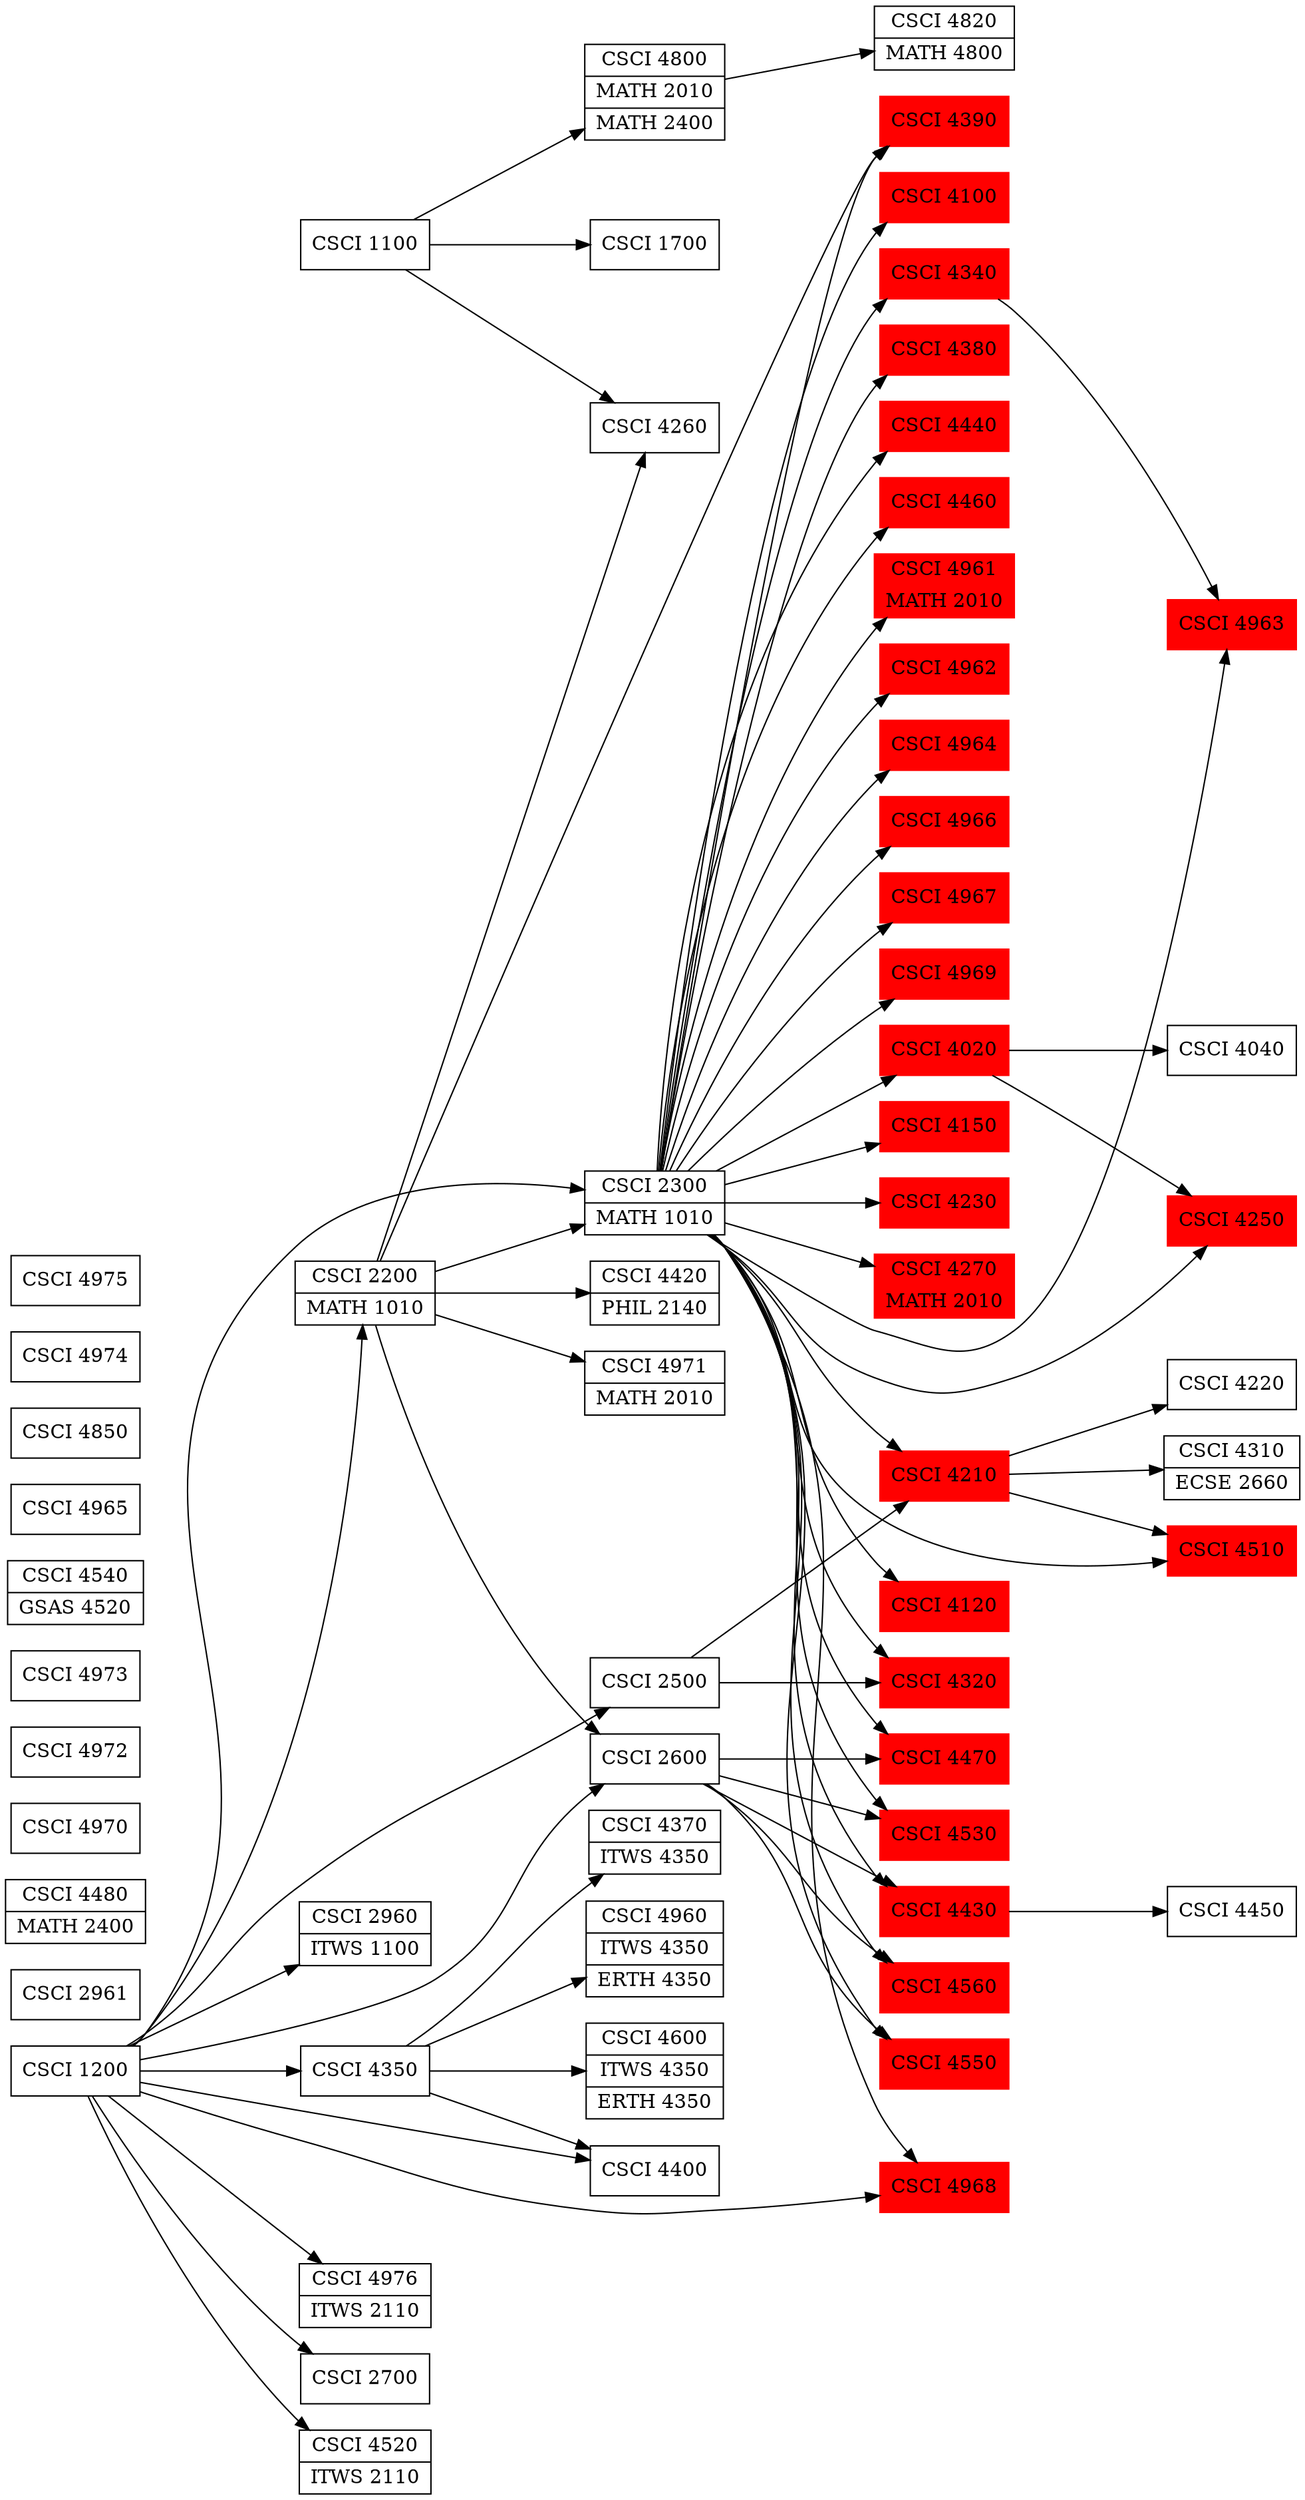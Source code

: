 digraph G {
compound=true;
size="150,150"
rankdir = "LR"
ranksep = 1.5;
node0 [label="CSCI 1100",shape="record"];
node1 [label="CSCI 1200",shape="record"];
node2 [label="<f0> CSCI 2200| <f1> MATH 1010",shape="record"];
node3 [label="<f0> CSCI 2300| <f1> MATH 1010",shape="record"];
node4 [label="CSCI 2500",shape="record"];
node5 [label="<f0> CSCI 2960| <f1> ITWS 1100",shape="record"];
node6 [label="CSCI 2961",shape="record"];
node7 [label="CSCI 4100",color="red",style="filled",shape="record"];
node8 [label="CSCI 4340",color="red",style="filled",shape="record"];
node9 [label="CSCI 4350",shape="record"];
node10 [label="<f0> CSCI 4370| <f1> ITWS 4350",shape="record"];
node11 [label="CSCI 4380",color="red",style="filled",shape="record"];
node12 [label="CSCI 4390",color="red",style="filled",shape="record"];
node13 [label="CSCI 4440",color="red",style="filled",shape="record"];
node14 [label="CSCI 4460",color="red",style="filled",shape="record"];
node15 [label="<f0> CSCI 4480| <f1> MATH 2400",shape="record"];
node16 [label="<f0> CSCI 4800| <f1> MATH 2010| <f2> MATH 2400",shape="record"];
node17 [label="<f0> CSCI 4960| <f1> ITWS 4350| <f2> ERTH 4350",shape="record"];
node18 [label="<f0> CSCI 4961| <f1> MATH 2010",color="red",style="filled",shape="record"];
node19 [label="CSCI 4962",color="red",style="filled",shape="record"];
node20 [label="CSCI 4964",color="red",style="filled",shape="record"];
node21 [label="CSCI 4966",color="red",style="filled",shape="record"];
node22 [label="CSCI 4967",color="red",style="filled",shape="record"];
node23 [label="CSCI 4968",color="red",style="filled",shape="record"];
node24 [label="CSCI 4969",color="red",style="filled",shape="record"];
node25 [label="CSCI 4970",shape="record"];
node26 [label="CSCI 4972",shape="record"];
node27 [label="CSCI 4973",shape="record"];
node28 [label="CSCI 2600",shape="record"];
node29 [label="CSCI 4020",color="red",style="filled",shape="record"];
node30 [label="CSCI 4150",color="red",style="filled",shape="record"];
node31 [label="CSCI 4210",color="red",style="filled",shape="record"];
node32 [label="CSCI 4230",color="red",style="filled",shape="record"];
node33 [label="CSCI 4260",shape="record"];
node34 [label="<f0> CSCI 4270| <f1> MATH 2010",color="red",style="filled",shape="record"];
node35 [label="CSCI 4320",color="red",style="filled",shape="record"];
node36 [label="CSCI 4400",shape="record"];
node37 [label="<f0> CSCI 4420| <f1> PHIL 2140",shape="record"];
node38 [label="CSCI 4470",color="red",style="filled",shape="record"];
node39 [label="CSCI 4530",color="red",style="filled",shape="record"];
node40 [label="<f0> CSCI 4540| <f1> GSAS 4520",shape="record"];
node41 [label="CSCI 4965",shape="record"];
node42 [label="<f0> CSCI 4976| <f1> ITWS 2110",shape="record"];
node43 [label="CSCI 4040",shape="record"];
node44 [label="CSCI 4220",shape="record"];
node45 [label="CSCI 4250",color="red",style="filled",shape="record"];
node46 [label="<f0> CSCI 4310| <f1> ECSE 2660",shape="record"];
node47 [label="CSCI 4430",color="red",style="filled",shape="record"];
node48 [label="CSCI 4510",color="red",style="filled",shape="record"];
node49 [label="CSCI 4963",color="red",style="filled",shape="record"];
node50 [label="CSCI 4450",shape="record"];
node51 [label="<f0> CSCI 4600| <f1> ITWS 4350| <f2> ERTH 4350",shape="record"];
node52 [label="<f0> CSCI 4820| <f1> MATH 4800",shape="record"];
node53 [label="CSCI 4120",color="red",style="filled",shape="record"];
node54 [label="<f0> CSCI 4971| <f1> MATH 2010",shape="record"];
node55 [label="CSCI 4560",color="red",style="filled",shape="record"];
node56 [label="CSCI 4850",shape="record"];
node57 [label="CSCI 4974",shape="record"];
node58 [label="CSCI 4975",shape="record"];
node59 [label="CSCI 1700",shape="record"];
node60 [label="CSCI 2700",shape="record"];
node61 [label="<f0> CSCI 4520| <f1> ITWS 2110",shape="record"];
node62 [label="CSCI 4550",color="red",style="filled",shape="record"];
node1->node2 [];
node1->node3 [];
node2->node3 [];
node1->node4 [];
node1->node5 [];
node3->node7 [];
node3->node8 [];
node1->node9 [];
node9->node10 [];
node3->node11 [];
node3->node12 [];
node2->node12 [];
node3->node13 [];
node3->node14 [];
node0->node16 [];
node9->node17 [];
node3->node18 [];
node3->node19 [];
node3->node20 [];
node3->node21 [];
node3->node22 [];
node1->node23 [];
node3->node23 [];
node3->node24 [];
node1->node28 [];
node2->node28 [];
node3->node29 [];
node3->node30 [];
node3->node31 [];
node4->node31 [];
node3->node32 [];
node0->node33 [];
node2->node33 [];
node3->node34 [];
node3->node35 [];
node4->node35 [];
node1->node36 [];
node9->node36 [];
node2->node37 [];
node3->node38 [];
node28->node38 [];
node3->node39 [];
node28->node39 [];
node1->node42 [];
node29->node43 [];
node31->node44 [];
node3->node45 [];
node29->node45 [];
node31->node46 [];
node3->node47 [];
node28->node47 [];
node31->node48 [];
node3->node48 [];
node3->node49 [];
node8->node49 [];
node47->node50 [];
node9->node51 [];
node16->node52 [];
node3->node53 [];
node2->node54 [];
node3->node55 [];
node28->node55 [];
node0->node59 [];
node1->node60 [];
node1->node61 [];
node3->node62 [];
node28->node62 [];
}
